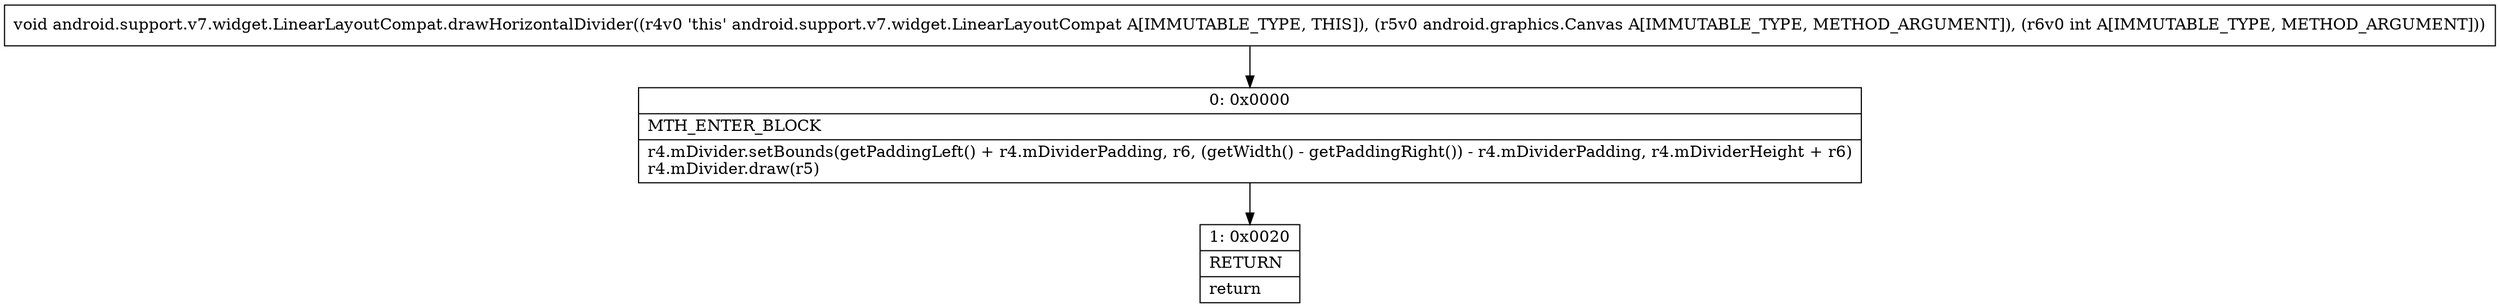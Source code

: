 digraph "CFG forandroid.support.v7.widget.LinearLayoutCompat.drawHorizontalDivider(Landroid\/graphics\/Canvas;I)V" {
Node_0 [shape=record,label="{0\:\ 0x0000|MTH_ENTER_BLOCK\l|r4.mDivider.setBounds(getPaddingLeft() + r4.mDividerPadding, r6, (getWidth() \- getPaddingRight()) \- r4.mDividerPadding, r4.mDividerHeight + r6)\lr4.mDivider.draw(r5)\l}"];
Node_1 [shape=record,label="{1\:\ 0x0020|RETURN\l|return\l}"];
MethodNode[shape=record,label="{void android.support.v7.widget.LinearLayoutCompat.drawHorizontalDivider((r4v0 'this' android.support.v7.widget.LinearLayoutCompat A[IMMUTABLE_TYPE, THIS]), (r5v0 android.graphics.Canvas A[IMMUTABLE_TYPE, METHOD_ARGUMENT]), (r6v0 int A[IMMUTABLE_TYPE, METHOD_ARGUMENT])) }"];
MethodNode -> Node_0;
Node_0 -> Node_1;
}

